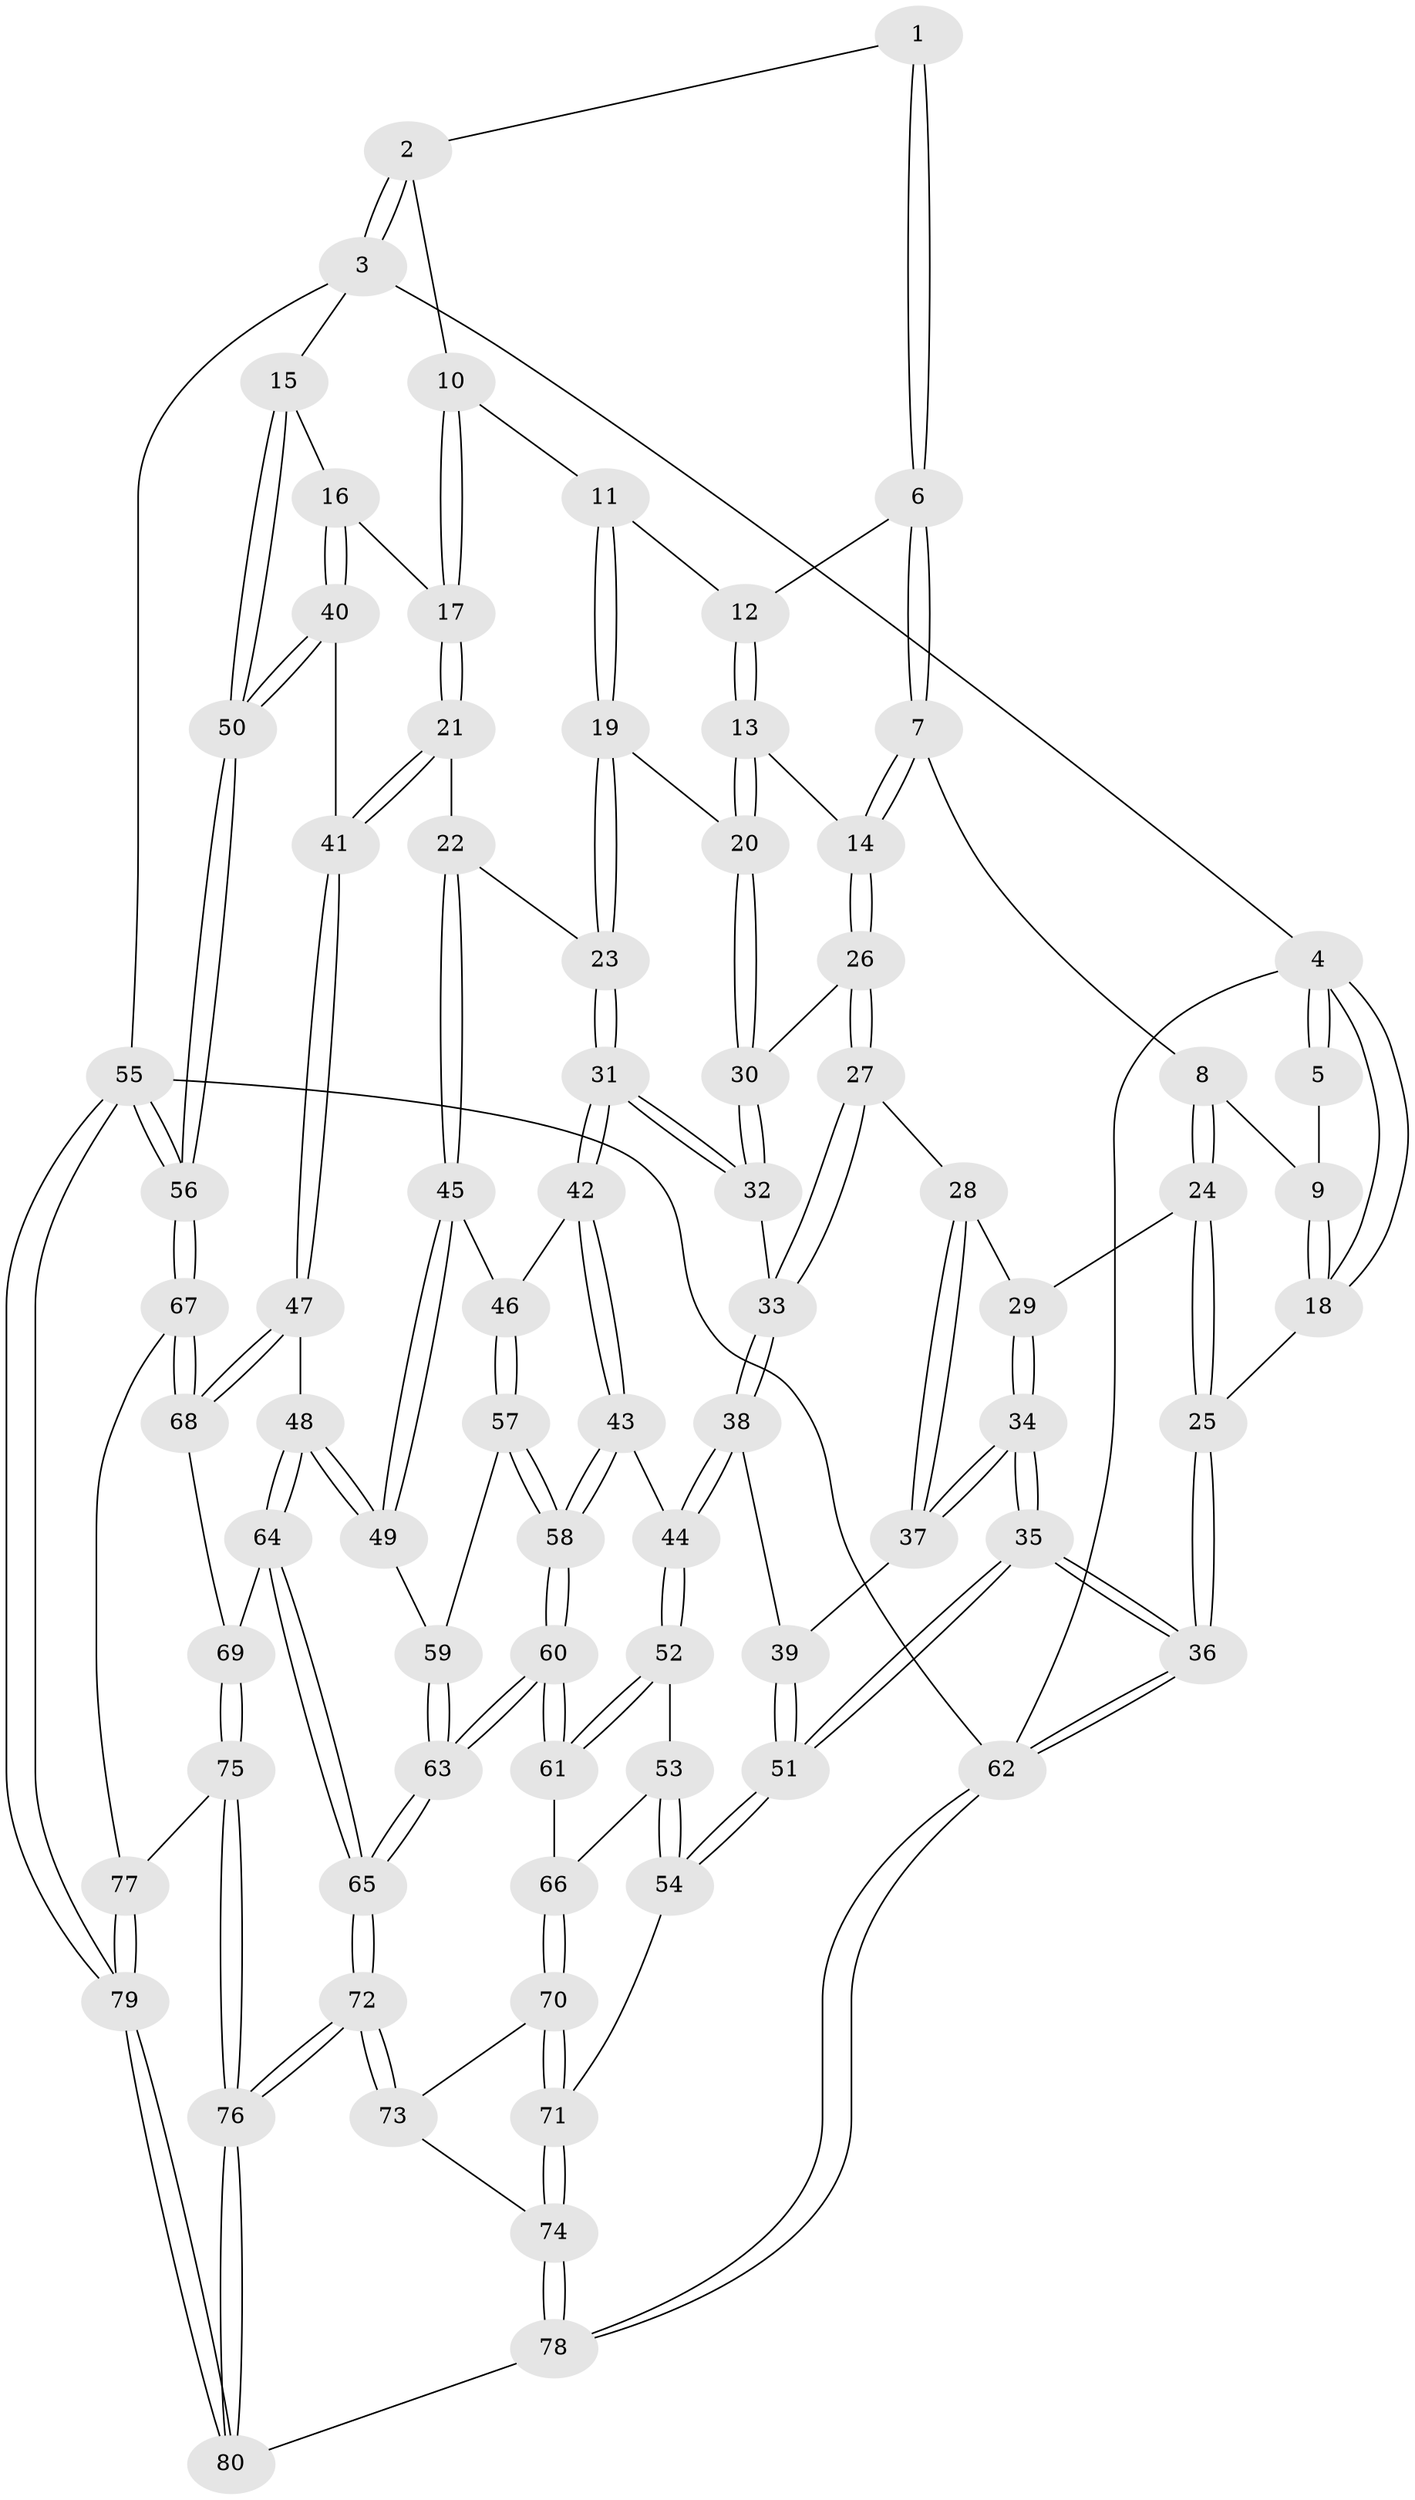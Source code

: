 // coarse degree distribution, {3: 0.07142857142857142, 4: 0.4642857142857143, 5: 0.35714285714285715, 6: 0.10714285714285714}
// Generated by graph-tools (version 1.1) at 2025/52/02/27/25 19:52:35]
// undirected, 80 vertices, 197 edges
graph export_dot {
graph [start="1"]
  node [color=gray90,style=filled];
  1 [pos="+0.23963363928089573+0"];
  2 [pos="+0.7032053930798705+0"];
  3 [pos="+1+0"];
  4 [pos="+0+0"];
  5 [pos="+0.13465665962913143+0"];
  6 [pos="+0.2934277646449195+0.04303637785473474"];
  7 [pos="+0.21945707812509216+0.17476649794796448"];
  8 [pos="+0.1620524308676143+0.18246739914167906"];
  9 [pos="+0.07342136444228123+0.14095070437611731"];
  10 [pos="+0.6583958716348537+0"];
  11 [pos="+0.5821537513581799+0.10877152293369338"];
  12 [pos="+0.38971970489935986+0.09405786470050331"];
  13 [pos="+0.36064464288266607+0.24229132985852941"];
  14 [pos="+0.2364501549656389+0.19302534278015904"];
  15 [pos="+1+0.14529761255658474"];
  16 [pos="+0.9061689782953564+0.27390304761766865"];
  17 [pos="+0.8741705969353162+0.278117972272776"];
  18 [pos="+0+0.2444130386419782"];
  19 [pos="+0.5799812849442093+0.1627543431767909"];
  20 [pos="+0.37085106052129824+0.2525585120258209"];
  21 [pos="+0.7515276519469235+0.34108312365152055"];
  22 [pos="+0.7057843867348418+0.3360679077955223"];
  23 [pos="+0.6158628737321468+0.2797911625236134"];
  24 [pos="+0.12786238440948341+0.30616528857815917"];
  25 [pos="+0+0.3303411523134792"];
  26 [pos="+0.2462921382702135+0.306254018212476"];
  27 [pos="+0.2487389584922077+0.34622671094305923"];
  28 [pos="+0.21536345954598854+0.35375031174936816"];
  29 [pos="+0.13373195590039463+0.31775148314963225"];
  30 [pos="+0.3714043923549224+0.2624570462324297"];
  31 [pos="+0.4702644096666053+0.40594039936421783"];
  32 [pos="+0.37487550665173136+0.31121887350561234"];
  33 [pos="+0.27629570029567324+0.36201692243131867"];
  34 [pos="+0.09339883220831462+0.4689499933133935"];
  35 [pos="+0+0.6906360845246492"];
  36 [pos="+0+0.6976530357816341"];
  37 [pos="+0.17575175229424633+0.4270700266732257"];
  38 [pos="+0.29578605696233073+0.46220946234898996"];
  39 [pos="+0.29101246958617694+0.46434919126084173"];
  40 [pos="+0.919023280463377+0.5710035623029107"];
  41 [pos="+0.8471757113129301+0.5939788675882"];
  42 [pos="+0.4674685711404037+0.41929360521911213"];
  43 [pos="+0.4026105740417561+0.481998227856214"];
  44 [pos="+0.3748898317428601+0.4914763703995605"];
  45 [pos="+0.6443516873848377+0.49374705414397313"];
  46 [pos="+0.5636398115642663+0.5125470945760523"];
  47 [pos="+0.8290789568151864+0.6142441477906377"];
  48 [pos="+0.7961236273886624+0.62630823971415"];
  49 [pos="+0.7148100349064166+0.5864757861382257"];
  50 [pos="+1+0.5575698971364755"];
  51 [pos="+0.04970871219519851+0.6956307082823185"];
  52 [pos="+0.35599596421258695+0.5487558081280717"];
  53 [pos="+0.2932919857540055+0.6325543144234097"];
  54 [pos="+0.05548852256979376+0.6970469201806595"];
  55 [pos="+1+1"];
  56 [pos="+1+0.988416036631965"];
  57 [pos="+0.5553195840451643+0.5659981630232948"];
  58 [pos="+0.5045336801043534+0.6542919526634375"];
  59 [pos="+0.6548717690546673+0.6002770827283006"];
  60 [pos="+0.5013870293864884+0.689649901874542"];
  61 [pos="+0.45857095575298495+0.6965074580141157"];
  62 [pos="+0+1"];
  63 [pos="+0.5289144713013921+0.7110820241839642"];
  64 [pos="+0.7156412757648672+0.7376433675623064"];
  65 [pos="+0.5933280138016639+0.7872211030970028"];
  66 [pos="+0.4342787257510322+0.7055789168299249"];
  67 [pos="+1+0.8952441560292765"];
  68 [pos="+0.9143359404173739+0.7852966872804691"];
  69 [pos="+0.7969385486963435+0.8484776493925009"];
  70 [pos="+0.39731309338880394+0.7491309028465756"];
  71 [pos="+0.15462398710192973+0.7576510379147956"];
  72 [pos="+0.5579810987818643+1"];
  73 [pos="+0.39368928987008145+0.7745516171413699"];
  74 [pos="+0.3126489493686724+0.9162155184444114"];
  75 [pos="+0.7930332292904068+0.9138710790268992"];
  76 [pos="+0.5540616783655135+1"];
  77 [pos="+0.8243521686136256+0.9230720754441946"];
  78 [pos="+0.42017673624436613+1"];
  79 [pos="+1+1"];
  80 [pos="+0.5314870197409304+1"];
  1 -- 2;
  1 -- 6;
  1 -- 6;
  2 -- 3;
  2 -- 3;
  2 -- 10;
  3 -- 4;
  3 -- 15;
  3 -- 55;
  4 -- 5;
  4 -- 5;
  4 -- 18;
  4 -- 18;
  4 -- 62;
  5 -- 9;
  6 -- 7;
  6 -- 7;
  6 -- 12;
  7 -- 8;
  7 -- 14;
  7 -- 14;
  8 -- 9;
  8 -- 24;
  8 -- 24;
  9 -- 18;
  9 -- 18;
  10 -- 11;
  10 -- 17;
  10 -- 17;
  11 -- 12;
  11 -- 19;
  11 -- 19;
  12 -- 13;
  12 -- 13;
  13 -- 14;
  13 -- 20;
  13 -- 20;
  14 -- 26;
  14 -- 26;
  15 -- 16;
  15 -- 50;
  15 -- 50;
  16 -- 17;
  16 -- 40;
  16 -- 40;
  17 -- 21;
  17 -- 21;
  18 -- 25;
  19 -- 20;
  19 -- 23;
  19 -- 23;
  20 -- 30;
  20 -- 30;
  21 -- 22;
  21 -- 41;
  21 -- 41;
  22 -- 23;
  22 -- 45;
  22 -- 45;
  23 -- 31;
  23 -- 31;
  24 -- 25;
  24 -- 25;
  24 -- 29;
  25 -- 36;
  25 -- 36;
  26 -- 27;
  26 -- 27;
  26 -- 30;
  27 -- 28;
  27 -- 33;
  27 -- 33;
  28 -- 29;
  28 -- 37;
  28 -- 37;
  29 -- 34;
  29 -- 34;
  30 -- 32;
  30 -- 32;
  31 -- 32;
  31 -- 32;
  31 -- 42;
  31 -- 42;
  32 -- 33;
  33 -- 38;
  33 -- 38;
  34 -- 35;
  34 -- 35;
  34 -- 37;
  34 -- 37;
  35 -- 36;
  35 -- 36;
  35 -- 51;
  35 -- 51;
  36 -- 62;
  36 -- 62;
  37 -- 39;
  38 -- 39;
  38 -- 44;
  38 -- 44;
  39 -- 51;
  39 -- 51;
  40 -- 41;
  40 -- 50;
  40 -- 50;
  41 -- 47;
  41 -- 47;
  42 -- 43;
  42 -- 43;
  42 -- 46;
  43 -- 44;
  43 -- 58;
  43 -- 58;
  44 -- 52;
  44 -- 52;
  45 -- 46;
  45 -- 49;
  45 -- 49;
  46 -- 57;
  46 -- 57;
  47 -- 48;
  47 -- 68;
  47 -- 68;
  48 -- 49;
  48 -- 49;
  48 -- 64;
  48 -- 64;
  49 -- 59;
  50 -- 56;
  50 -- 56;
  51 -- 54;
  51 -- 54;
  52 -- 53;
  52 -- 61;
  52 -- 61;
  53 -- 54;
  53 -- 54;
  53 -- 66;
  54 -- 71;
  55 -- 56;
  55 -- 56;
  55 -- 79;
  55 -- 79;
  55 -- 62;
  56 -- 67;
  56 -- 67;
  57 -- 58;
  57 -- 58;
  57 -- 59;
  58 -- 60;
  58 -- 60;
  59 -- 63;
  59 -- 63;
  60 -- 61;
  60 -- 61;
  60 -- 63;
  60 -- 63;
  61 -- 66;
  62 -- 78;
  62 -- 78;
  63 -- 65;
  63 -- 65;
  64 -- 65;
  64 -- 65;
  64 -- 69;
  65 -- 72;
  65 -- 72;
  66 -- 70;
  66 -- 70;
  67 -- 68;
  67 -- 68;
  67 -- 77;
  68 -- 69;
  69 -- 75;
  69 -- 75;
  70 -- 71;
  70 -- 71;
  70 -- 73;
  71 -- 74;
  71 -- 74;
  72 -- 73;
  72 -- 73;
  72 -- 76;
  72 -- 76;
  73 -- 74;
  74 -- 78;
  74 -- 78;
  75 -- 76;
  75 -- 76;
  75 -- 77;
  76 -- 80;
  76 -- 80;
  77 -- 79;
  77 -- 79;
  78 -- 80;
  79 -- 80;
  79 -- 80;
}
